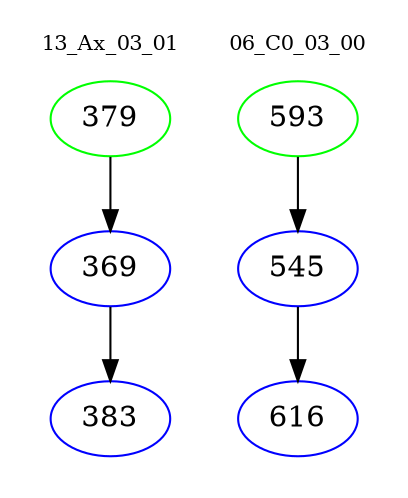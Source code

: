 digraph{
subgraph cluster_0 {
color = white
label = "13_Ax_03_01";
fontsize=10;
T0_379 [label="379", color="green"]
T0_379 -> T0_369 [color="black"]
T0_369 [label="369", color="blue"]
T0_369 -> T0_383 [color="black"]
T0_383 [label="383", color="blue"]
}
subgraph cluster_1 {
color = white
label = "06_C0_03_00";
fontsize=10;
T1_593 [label="593", color="green"]
T1_593 -> T1_545 [color="black"]
T1_545 [label="545", color="blue"]
T1_545 -> T1_616 [color="black"]
T1_616 [label="616", color="blue"]
}
}
